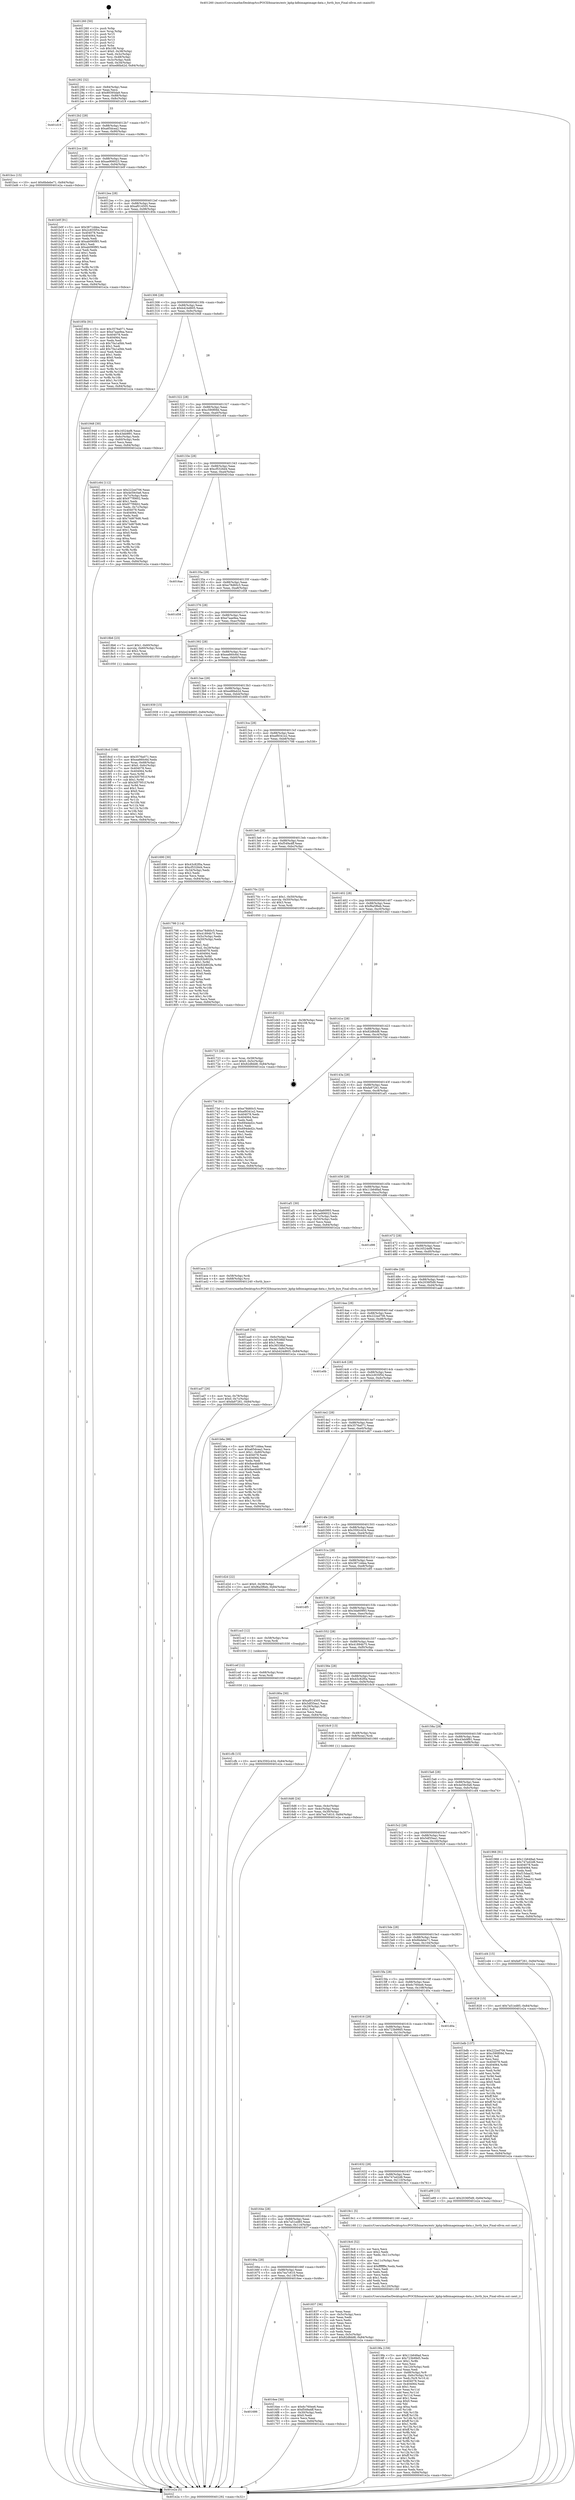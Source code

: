 digraph "0x401260" {
  label = "0x401260 (/mnt/c/Users/mathe/Desktop/tcc/POCII/binaries/extr_kphp-kdbimageimage-data.c_forth_bye_Final-ollvm.out::main(0))"
  labelloc = "t"
  node[shape=record]

  Entry [label="",width=0.3,height=0.3,shape=circle,fillcolor=black,style=filled]
  "0x401292" [label="{
     0x401292 [32]\l
     | [instrs]\l
     &nbsp;&nbsp;0x401292 \<+6\>: mov -0x84(%rbp),%eax\l
     &nbsp;&nbsp;0x401298 \<+2\>: mov %eax,%ecx\l
     &nbsp;&nbsp;0x40129a \<+6\>: sub $0x89395da9,%ecx\l
     &nbsp;&nbsp;0x4012a0 \<+6\>: mov %eax,-0x88(%rbp)\l
     &nbsp;&nbsp;0x4012a6 \<+6\>: mov %ecx,-0x8c(%rbp)\l
     &nbsp;&nbsp;0x4012ac \<+6\>: je 0000000000401d19 \<main+0xab9\>\l
  }"]
  "0x401d19" [label="{
     0x401d19\l
  }", style=dashed]
  "0x4012b2" [label="{
     0x4012b2 [28]\l
     | [instrs]\l
     &nbsp;&nbsp;0x4012b2 \<+5\>: jmp 00000000004012b7 \<main+0x57\>\l
     &nbsp;&nbsp;0x4012b7 \<+6\>: mov -0x88(%rbp),%eax\l
     &nbsp;&nbsp;0x4012bd \<+5\>: sub $0xa65dcea2,%eax\l
     &nbsp;&nbsp;0x4012c2 \<+6\>: mov %eax,-0x90(%rbp)\l
     &nbsp;&nbsp;0x4012c8 \<+6\>: je 0000000000401bcc \<main+0x96c\>\l
  }"]
  Exit [label="",width=0.3,height=0.3,shape=circle,fillcolor=black,style=filled,peripheries=2]
  "0x401bcc" [label="{
     0x401bcc [15]\l
     | [instrs]\l
     &nbsp;&nbsp;0x401bcc \<+10\>: movl $0x6bdebe71,-0x84(%rbp)\l
     &nbsp;&nbsp;0x401bd6 \<+5\>: jmp 0000000000401e2a \<main+0xbca\>\l
  }"]
  "0x4012ce" [label="{
     0x4012ce [28]\l
     | [instrs]\l
     &nbsp;&nbsp;0x4012ce \<+5\>: jmp 00000000004012d3 \<main+0x73\>\l
     &nbsp;&nbsp;0x4012d3 \<+6\>: mov -0x88(%rbp),%eax\l
     &nbsp;&nbsp;0x4012d9 \<+5\>: sub $0xae906023,%eax\l
     &nbsp;&nbsp;0x4012de \<+6\>: mov %eax,-0x94(%rbp)\l
     &nbsp;&nbsp;0x4012e4 \<+6\>: je 0000000000401b0f \<main+0x8af\>\l
  }"]
  "0x401cfb" [label="{
     0x401cfb [15]\l
     | [instrs]\l
     &nbsp;&nbsp;0x401cfb \<+10\>: movl $0x3592c434,-0x84(%rbp)\l
     &nbsp;&nbsp;0x401d05 \<+5\>: jmp 0000000000401e2a \<main+0xbca\>\l
  }"]
  "0x401b0f" [label="{
     0x401b0f [91]\l
     | [instrs]\l
     &nbsp;&nbsp;0x401b0f \<+5\>: mov $0x3871ddea,%eax\l
     &nbsp;&nbsp;0x401b14 \<+5\>: mov $0x2c835f54,%ecx\l
     &nbsp;&nbsp;0x401b19 \<+7\>: mov 0x404078,%edx\l
     &nbsp;&nbsp;0x401b20 \<+7\>: mov 0x404064,%esi\l
     &nbsp;&nbsp;0x401b27 \<+2\>: mov %edx,%edi\l
     &nbsp;&nbsp;0x401b29 \<+6\>: add $0xab090f85,%edi\l
     &nbsp;&nbsp;0x401b2f \<+3\>: sub $0x1,%edi\l
     &nbsp;&nbsp;0x401b32 \<+6\>: sub $0xab090f85,%edi\l
     &nbsp;&nbsp;0x401b38 \<+3\>: imul %edi,%edx\l
     &nbsp;&nbsp;0x401b3b \<+3\>: and $0x1,%edx\l
     &nbsp;&nbsp;0x401b3e \<+3\>: cmp $0x0,%edx\l
     &nbsp;&nbsp;0x401b41 \<+4\>: sete %r8b\l
     &nbsp;&nbsp;0x401b45 \<+3\>: cmp $0xa,%esi\l
     &nbsp;&nbsp;0x401b48 \<+4\>: setl %r9b\l
     &nbsp;&nbsp;0x401b4c \<+3\>: mov %r8b,%r10b\l
     &nbsp;&nbsp;0x401b4f \<+3\>: and %r9b,%r10b\l
     &nbsp;&nbsp;0x401b52 \<+3\>: xor %r9b,%r8b\l
     &nbsp;&nbsp;0x401b55 \<+3\>: or %r8b,%r10b\l
     &nbsp;&nbsp;0x401b58 \<+4\>: test $0x1,%r10b\l
     &nbsp;&nbsp;0x401b5c \<+3\>: cmovne %ecx,%eax\l
     &nbsp;&nbsp;0x401b5f \<+6\>: mov %eax,-0x84(%rbp)\l
     &nbsp;&nbsp;0x401b65 \<+5\>: jmp 0000000000401e2a \<main+0xbca\>\l
  }"]
  "0x4012ea" [label="{
     0x4012ea [28]\l
     | [instrs]\l
     &nbsp;&nbsp;0x4012ea \<+5\>: jmp 00000000004012ef \<main+0x8f\>\l
     &nbsp;&nbsp;0x4012ef \<+6\>: mov -0x88(%rbp),%eax\l
     &nbsp;&nbsp;0x4012f5 \<+5\>: sub $0xaf014505,%eax\l
     &nbsp;&nbsp;0x4012fa \<+6\>: mov %eax,-0x98(%rbp)\l
     &nbsp;&nbsp;0x401300 \<+6\>: je 000000000040185b \<main+0x5fb\>\l
  }"]
  "0x401cef" [label="{
     0x401cef [12]\l
     | [instrs]\l
     &nbsp;&nbsp;0x401cef \<+4\>: mov -0x68(%rbp),%rax\l
     &nbsp;&nbsp;0x401cf3 \<+3\>: mov %rax,%rdi\l
     &nbsp;&nbsp;0x401cf6 \<+5\>: call 0000000000401030 \<free@plt\>\l
     | [calls]\l
     &nbsp;&nbsp;0x401030 \{1\} (unknown)\l
  }"]
  "0x40185b" [label="{
     0x40185b [91]\l
     | [instrs]\l
     &nbsp;&nbsp;0x40185b \<+5\>: mov $0x3576a071,%eax\l
     &nbsp;&nbsp;0x401860 \<+5\>: mov $0xe7aae9ea,%ecx\l
     &nbsp;&nbsp;0x401865 \<+7\>: mov 0x404078,%edx\l
     &nbsp;&nbsp;0x40186c \<+7\>: mov 0x404064,%esi\l
     &nbsp;&nbsp;0x401873 \<+2\>: mov %edx,%edi\l
     &nbsp;&nbsp;0x401875 \<+6\>: sub $0x70a1a0bb,%edi\l
     &nbsp;&nbsp;0x40187b \<+3\>: sub $0x1,%edi\l
     &nbsp;&nbsp;0x40187e \<+6\>: add $0x70a1a0bb,%edi\l
     &nbsp;&nbsp;0x401884 \<+3\>: imul %edi,%edx\l
     &nbsp;&nbsp;0x401887 \<+3\>: and $0x1,%edx\l
     &nbsp;&nbsp;0x40188a \<+3\>: cmp $0x0,%edx\l
     &nbsp;&nbsp;0x40188d \<+4\>: sete %r8b\l
     &nbsp;&nbsp;0x401891 \<+3\>: cmp $0xa,%esi\l
     &nbsp;&nbsp;0x401894 \<+4\>: setl %r9b\l
     &nbsp;&nbsp;0x401898 \<+3\>: mov %r8b,%r10b\l
     &nbsp;&nbsp;0x40189b \<+3\>: and %r9b,%r10b\l
     &nbsp;&nbsp;0x40189e \<+3\>: xor %r9b,%r8b\l
     &nbsp;&nbsp;0x4018a1 \<+3\>: or %r8b,%r10b\l
     &nbsp;&nbsp;0x4018a4 \<+4\>: test $0x1,%r10b\l
     &nbsp;&nbsp;0x4018a8 \<+3\>: cmovne %ecx,%eax\l
     &nbsp;&nbsp;0x4018ab \<+6\>: mov %eax,-0x84(%rbp)\l
     &nbsp;&nbsp;0x4018b1 \<+5\>: jmp 0000000000401e2a \<main+0xbca\>\l
  }"]
  "0x401306" [label="{
     0x401306 [28]\l
     | [instrs]\l
     &nbsp;&nbsp;0x401306 \<+5\>: jmp 000000000040130b \<main+0xab\>\l
     &nbsp;&nbsp;0x40130b \<+6\>: mov -0x88(%rbp),%eax\l
     &nbsp;&nbsp;0x401311 \<+5\>: sub $0xb424d605,%eax\l
     &nbsp;&nbsp;0x401316 \<+6\>: mov %eax,-0x9c(%rbp)\l
     &nbsp;&nbsp;0x40131c \<+6\>: je 0000000000401948 \<main+0x6e8\>\l
  }"]
  "0x401ad7" [label="{
     0x401ad7 [26]\l
     | [instrs]\l
     &nbsp;&nbsp;0x401ad7 \<+4\>: mov %rax,-0x78(%rbp)\l
     &nbsp;&nbsp;0x401adb \<+7\>: movl $0x0,-0x7c(%rbp)\l
     &nbsp;&nbsp;0x401ae2 \<+10\>: movl $0xfa97261,-0x84(%rbp)\l
     &nbsp;&nbsp;0x401aec \<+5\>: jmp 0000000000401e2a \<main+0xbca\>\l
  }"]
  "0x401948" [label="{
     0x401948 [30]\l
     | [instrs]\l
     &nbsp;&nbsp;0x401948 \<+5\>: mov $0x16524ef8,%eax\l
     &nbsp;&nbsp;0x40194d \<+5\>: mov $0x43eb9f91,%ecx\l
     &nbsp;&nbsp;0x401952 \<+3\>: mov -0x6c(%rbp),%edx\l
     &nbsp;&nbsp;0x401955 \<+3\>: cmp -0x60(%rbp),%edx\l
     &nbsp;&nbsp;0x401958 \<+3\>: cmovl %ecx,%eax\l
     &nbsp;&nbsp;0x40195b \<+6\>: mov %eax,-0x84(%rbp)\l
     &nbsp;&nbsp;0x401961 \<+5\>: jmp 0000000000401e2a \<main+0xbca\>\l
  }"]
  "0x401322" [label="{
     0x401322 [28]\l
     | [instrs]\l
     &nbsp;&nbsp;0x401322 \<+5\>: jmp 0000000000401327 \<main+0xc7\>\l
     &nbsp;&nbsp;0x401327 \<+6\>: mov -0x88(%rbp),%eax\l
     &nbsp;&nbsp;0x40132d \<+5\>: sub $0xc590f09d,%eax\l
     &nbsp;&nbsp;0x401332 \<+6\>: mov %eax,-0xa0(%rbp)\l
     &nbsp;&nbsp;0x401338 \<+6\>: je 0000000000401c64 \<main+0xa04\>\l
  }"]
  "0x4019fa" [label="{
     0x4019fa [159]\l
     | [instrs]\l
     &nbsp;&nbsp;0x4019fa \<+5\>: mov $0x11b648ad,%ecx\l
     &nbsp;&nbsp;0x4019ff \<+5\>: mov $0x723b99d5,%edx\l
     &nbsp;&nbsp;0x401a04 \<+3\>: mov $0x1,%r8b\l
     &nbsp;&nbsp;0x401a07 \<+2\>: xor %esi,%esi\l
     &nbsp;&nbsp;0x401a09 \<+6\>: mov -0x120(%rbp),%edi\l
     &nbsp;&nbsp;0x401a0f \<+3\>: imul %eax,%edi\l
     &nbsp;&nbsp;0x401a12 \<+4\>: mov -0x68(%rbp),%r9\l
     &nbsp;&nbsp;0x401a16 \<+4\>: movslq -0x6c(%rbp),%r10\l
     &nbsp;&nbsp;0x401a1a \<+4\>: mov %edi,(%r9,%r10,4)\l
     &nbsp;&nbsp;0x401a1e \<+7\>: mov 0x404078,%eax\l
     &nbsp;&nbsp;0x401a25 \<+7\>: mov 0x404064,%edi\l
     &nbsp;&nbsp;0x401a2c \<+3\>: sub $0x1,%esi\l
     &nbsp;&nbsp;0x401a2f \<+3\>: mov %eax,%r11d\l
     &nbsp;&nbsp;0x401a32 \<+3\>: add %esi,%r11d\l
     &nbsp;&nbsp;0x401a35 \<+4\>: imul %r11d,%eax\l
     &nbsp;&nbsp;0x401a39 \<+3\>: and $0x1,%eax\l
     &nbsp;&nbsp;0x401a3c \<+3\>: cmp $0x0,%eax\l
     &nbsp;&nbsp;0x401a3f \<+3\>: sete %bl\l
     &nbsp;&nbsp;0x401a42 \<+3\>: cmp $0xa,%edi\l
     &nbsp;&nbsp;0x401a45 \<+4\>: setl %r14b\l
     &nbsp;&nbsp;0x401a49 \<+3\>: mov %bl,%r15b\l
     &nbsp;&nbsp;0x401a4c \<+4\>: xor $0xff,%r15b\l
     &nbsp;&nbsp;0x401a50 \<+3\>: mov %r14b,%r12b\l
     &nbsp;&nbsp;0x401a53 \<+4\>: xor $0xff,%r12b\l
     &nbsp;&nbsp;0x401a57 \<+4\>: xor $0x1,%r8b\l
     &nbsp;&nbsp;0x401a5b \<+3\>: mov %r15b,%r13b\l
     &nbsp;&nbsp;0x401a5e \<+4\>: and $0xff,%r13b\l
     &nbsp;&nbsp;0x401a62 \<+3\>: and %r8b,%bl\l
     &nbsp;&nbsp;0x401a65 \<+3\>: mov %r12b,%al\l
     &nbsp;&nbsp;0x401a68 \<+2\>: and $0xff,%al\l
     &nbsp;&nbsp;0x401a6a \<+3\>: and %r8b,%r14b\l
     &nbsp;&nbsp;0x401a6d \<+3\>: or %bl,%r13b\l
     &nbsp;&nbsp;0x401a70 \<+3\>: or %r14b,%al\l
     &nbsp;&nbsp;0x401a73 \<+3\>: xor %al,%r13b\l
     &nbsp;&nbsp;0x401a76 \<+3\>: or %r12b,%r15b\l
     &nbsp;&nbsp;0x401a79 \<+4\>: xor $0xff,%r15b\l
     &nbsp;&nbsp;0x401a7d \<+4\>: or $0x1,%r8b\l
     &nbsp;&nbsp;0x401a81 \<+3\>: and %r8b,%r15b\l
     &nbsp;&nbsp;0x401a84 \<+3\>: or %r15b,%r13b\l
     &nbsp;&nbsp;0x401a87 \<+4\>: test $0x1,%r13b\l
     &nbsp;&nbsp;0x401a8b \<+3\>: cmovne %edx,%ecx\l
     &nbsp;&nbsp;0x401a8e \<+6\>: mov %ecx,-0x84(%rbp)\l
     &nbsp;&nbsp;0x401a94 \<+5\>: jmp 0000000000401e2a \<main+0xbca\>\l
  }"]
  "0x401c64" [label="{
     0x401c64 [112]\l
     | [instrs]\l
     &nbsp;&nbsp;0x401c64 \<+5\>: mov $0x222ed706,%eax\l
     &nbsp;&nbsp;0x401c69 \<+5\>: mov $0x4e59c0a6,%ecx\l
     &nbsp;&nbsp;0x401c6e \<+3\>: mov -0x7c(%rbp),%edx\l
     &nbsp;&nbsp;0x401c71 \<+6\>: add $0x977f0602,%edx\l
     &nbsp;&nbsp;0x401c77 \<+3\>: add $0x1,%edx\l
     &nbsp;&nbsp;0x401c7a \<+6\>: sub $0x977f0602,%edx\l
     &nbsp;&nbsp;0x401c80 \<+3\>: mov %edx,-0x7c(%rbp)\l
     &nbsp;&nbsp;0x401c83 \<+7\>: mov 0x404078,%edx\l
     &nbsp;&nbsp;0x401c8a \<+7\>: mov 0x404064,%esi\l
     &nbsp;&nbsp;0x401c91 \<+2\>: mov %edx,%edi\l
     &nbsp;&nbsp;0x401c93 \<+6\>: sub $0x74d676d6,%edi\l
     &nbsp;&nbsp;0x401c99 \<+3\>: sub $0x1,%edi\l
     &nbsp;&nbsp;0x401c9c \<+6\>: add $0x74d676d6,%edi\l
     &nbsp;&nbsp;0x401ca2 \<+3\>: imul %edi,%edx\l
     &nbsp;&nbsp;0x401ca5 \<+3\>: and $0x1,%edx\l
     &nbsp;&nbsp;0x401ca8 \<+3\>: cmp $0x0,%edx\l
     &nbsp;&nbsp;0x401cab \<+4\>: sete %r8b\l
     &nbsp;&nbsp;0x401caf \<+3\>: cmp $0xa,%esi\l
     &nbsp;&nbsp;0x401cb2 \<+4\>: setl %r9b\l
     &nbsp;&nbsp;0x401cb6 \<+3\>: mov %r8b,%r10b\l
     &nbsp;&nbsp;0x401cb9 \<+3\>: and %r9b,%r10b\l
     &nbsp;&nbsp;0x401cbc \<+3\>: xor %r9b,%r8b\l
     &nbsp;&nbsp;0x401cbf \<+3\>: or %r8b,%r10b\l
     &nbsp;&nbsp;0x401cc2 \<+4\>: test $0x1,%r10b\l
     &nbsp;&nbsp;0x401cc6 \<+3\>: cmovne %ecx,%eax\l
     &nbsp;&nbsp;0x401cc9 \<+6\>: mov %eax,-0x84(%rbp)\l
     &nbsp;&nbsp;0x401ccf \<+5\>: jmp 0000000000401e2a \<main+0xbca\>\l
  }"]
  "0x40133e" [label="{
     0x40133e [28]\l
     | [instrs]\l
     &nbsp;&nbsp;0x40133e \<+5\>: jmp 0000000000401343 \<main+0xe3\>\l
     &nbsp;&nbsp;0x401343 \<+6\>: mov -0x88(%rbp),%eax\l
     &nbsp;&nbsp;0x401349 \<+5\>: sub $0xcf5326d4,%eax\l
     &nbsp;&nbsp;0x40134e \<+6\>: mov %eax,-0xa4(%rbp)\l
     &nbsp;&nbsp;0x401354 \<+6\>: je 00000000004016ae \<main+0x44e\>\l
  }"]
  "0x4019c6" [label="{
     0x4019c6 [52]\l
     | [instrs]\l
     &nbsp;&nbsp;0x4019c6 \<+2\>: xor %ecx,%ecx\l
     &nbsp;&nbsp;0x4019c8 \<+5\>: mov $0x2,%edx\l
     &nbsp;&nbsp;0x4019cd \<+6\>: mov %edx,-0x11c(%rbp)\l
     &nbsp;&nbsp;0x4019d3 \<+1\>: cltd\l
     &nbsp;&nbsp;0x4019d4 \<+6\>: mov -0x11c(%rbp),%esi\l
     &nbsp;&nbsp;0x4019da \<+2\>: idiv %esi\l
     &nbsp;&nbsp;0x4019dc \<+6\>: imul $0xfffffffe,%edx,%edx\l
     &nbsp;&nbsp;0x4019e2 \<+2\>: mov %ecx,%edi\l
     &nbsp;&nbsp;0x4019e4 \<+2\>: sub %edx,%edi\l
     &nbsp;&nbsp;0x4019e6 \<+2\>: mov %ecx,%edx\l
     &nbsp;&nbsp;0x4019e8 \<+3\>: sub $0x1,%edx\l
     &nbsp;&nbsp;0x4019eb \<+2\>: add %edx,%edi\l
     &nbsp;&nbsp;0x4019ed \<+2\>: sub %edi,%ecx\l
     &nbsp;&nbsp;0x4019ef \<+6\>: mov %ecx,-0x120(%rbp)\l
     &nbsp;&nbsp;0x4019f5 \<+5\>: call 0000000000401160 \<next_i\>\l
     | [calls]\l
     &nbsp;&nbsp;0x401160 \{1\} (/mnt/c/Users/mathe/Desktop/tcc/POCII/binaries/extr_kphp-kdbimageimage-data.c_forth_bye_Final-ollvm.out::next_i)\l
  }"]
  "0x4016ae" [label="{
     0x4016ae\l
  }", style=dashed]
  "0x40135a" [label="{
     0x40135a [28]\l
     | [instrs]\l
     &nbsp;&nbsp;0x40135a \<+5\>: jmp 000000000040135f \<main+0xff\>\l
     &nbsp;&nbsp;0x40135f \<+6\>: mov -0x88(%rbp),%eax\l
     &nbsp;&nbsp;0x401365 \<+5\>: sub $0xe78d60c5,%eax\l
     &nbsp;&nbsp;0x40136a \<+6\>: mov %eax,-0xa8(%rbp)\l
     &nbsp;&nbsp;0x401370 \<+6\>: je 0000000000401d58 \<main+0xaf8\>\l
  }"]
  "0x4018cd" [label="{
     0x4018cd [108]\l
     | [instrs]\l
     &nbsp;&nbsp;0x4018cd \<+5\>: mov $0x3576a071,%ecx\l
     &nbsp;&nbsp;0x4018d2 \<+5\>: mov $0xea660c6d,%edx\l
     &nbsp;&nbsp;0x4018d7 \<+4\>: mov %rax,-0x68(%rbp)\l
     &nbsp;&nbsp;0x4018db \<+7\>: movl $0x0,-0x6c(%rbp)\l
     &nbsp;&nbsp;0x4018e2 \<+7\>: mov 0x404078,%esi\l
     &nbsp;&nbsp;0x4018e9 \<+8\>: mov 0x404064,%r8d\l
     &nbsp;&nbsp;0x4018f1 \<+3\>: mov %esi,%r9d\l
     &nbsp;&nbsp;0x4018f4 \<+7\>: add $0x3d57951f,%r9d\l
     &nbsp;&nbsp;0x4018fb \<+4\>: sub $0x1,%r9d\l
     &nbsp;&nbsp;0x4018ff \<+7\>: sub $0x3d57951f,%r9d\l
     &nbsp;&nbsp;0x401906 \<+4\>: imul %r9d,%esi\l
     &nbsp;&nbsp;0x40190a \<+3\>: and $0x1,%esi\l
     &nbsp;&nbsp;0x40190d \<+3\>: cmp $0x0,%esi\l
     &nbsp;&nbsp;0x401910 \<+4\>: sete %r10b\l
     &nbsp;&nbsp;0x401914 \<+4\>: cmp $0xa,%r8d\l
     &nbsp;&nbsp;0x401918 \<+4\>: setl %r11b\l
     &nbsp;&nbsp;0x40191c \<+3\>: mov %r10b,%bl\l
     &nbsp;&nbsp;0x40191f \<+3\>: and %r11b,%bl\l
     &nbsp;&nbsp;0x401922 \<+3\>: xor %r11b,%r10b\l
     &nbsp;&nbsp;0x401925 \<+3\>: or %r10b,%bl\l
     &nbsp;&nbsp;0x401928 \<+3\>: test $0x1,%bl\l
     &nbsp;&nbsp;0x40192b \<+3\>: cmovne %edx,%ecx\l
     &nbsp;&nbsp;0x40192e \<+6\>: mov %ecx,-0x84(%rbp)\l
     &nbsp;&nbsp;0x401934 \<+5\>: jmp 0000000000401e2a \<main+0xbca\>\l
  }"]
  "0x401d58" [label="{
     0x401d58\l
  }", style=dashed]
  "0x401376" [label="{
     0x401376 [28]\l
     | [instrs]\l
     &nbsp;&nbsp;0x401376 \<+5\>: jmp 000000000040137b \<main+0x11b\>\l
     &nbsp;&nbsp;0x40137b \<+6\>: mov -0x88(%rbp),%eax\l
     &nbsp;&nbsp;0x401381 \<+5\>: sub $0xe7aae9ea,%eax\l
     &nbsp;&nbsp;0x401386 \<+6\>: mov %eax,-0xac(%rbp)\l
     &nbsp;&nbsp;0x40138c \<+6\>: je 00000000004018b6 \<main+0x656\>\l
  }"]
  "0x401723" [label="{
     0x401723 [26]\l
     | [instrs]\l
     &nbsp;&nbsp;0x401723 \<+4\>: mov %rax,-0x58(%rbp)\l
     &nbsp;&nbsp;0x401727 \<+7\>: movl $0x0,-0x5c(%rbp)\l
     &nbsp;&nbsp;0x40172e \<+10\>: movl $0x82d8dd8,-0x84(%rbp)\l
     &nbsp;&nbsp;0x401738 \<+5\>: jmp 0000000000401e2a \<main+0xbca\>\l
  }"]
  "0x4018b6" [label="{
     0x4018b6 [23]\l
     | [instrs]\l
     &nbsp;&nbsp;0x4018b6 \<+7\>: movl $0x1,-0x60(%rbp)\l
     &nbsp;&nbsp;0x4018bd \<+4\>: movslq -0x60(%rbp),%rax\l
     &nbsp;&nbsp;0x4018c1 \<+4\>: shl $0x2,%rax\l
     &nbsp;&nbsp;0x4018c5 \<+3\>: mov %rax,%rdi\l
     &nbsp;&nbsp;0x4018c8 \<+5\>: call 0000000000401050 \<malloc@plt\>\l
     | [calls]\l
     &nbsp;&nbsp;0x401050 \{1\} (unknown)\l
  }"]
  "0x401392" [label="{
     0x401392 [28]\l
     | [instrs]\l
     &nbsp;&nbsp;0x401392 \<+5\>: jmp 0000000000401397 \<main+0x137\>\l
     &nbsp;&nbsp;0x401397 \<+6\>: mov -0x88(%rbp),%eax\l
     &nbsp;&nbsp;0x40139d \<+5\>: sub $0xea660c6d,%eax\l
     &nbsp;&nbsp;0x4013a2 \<+6\>: mov %eax,-0xb0(%rbp)\l
     &nbsp;&nbsp;0x4013a8 \<+6\>: je 0000000000401939 \<main+0x6d9\>\l
  }"]
  "0x401686" [label="{
     0x401686\l
  }", style=dashed]
  "0x401939" [label="{
     0x401939 [15]\l
     | [instrs]\l
     &nbsp;&nbsp;0x401939 \<+10\>: movl $0xb424d605,-0x84(%rbp)\l
     &nbsp;&nbsp;0x401943 \<+5\>: jmp 0000000000401e2a \<main+0xbca\>\l
  }"]
  "0x4013ae" [label="{
     0x4013ae [28]\l
     | [instrs]\l
     &nbsp;&nbsp;0x4013ae \<+5\>: jmp 00000000004013b3 \<main+0x153\>\l
     &nbsp;&nbsp;0x4013b3 \<+6\>: mov -0x88(%rbp),%eax\l
     &nbsp;&nbsp;0x4013b9 \<+5\>: sub $0xed6fa42d,%eax\l
     &nbsp;&nbsp;0x4013be \<+6\>: mov %eax,-0xb4(%rbp)\l
     &nbsp;&nbsp;0x4013c4 \<+6\>: je 0000000000401690 \<main+0x430\>\l
  }"]
  "0x4016ee" [label="{
     0x4016ee [30]\l
     | [instrs]\l
     &nbsp;&nbsp;0x4016ee \<+5\>: mov $0x6c760ee6,%eax\l
     &nbsp;&nbsp;0x4016f3 \<+5\>: mov $0xf549a4ff,%ecx\l
     &nbsp;&nbsp;0x4016f8 \<+3\>: mov -0x30(%rbp),%edx\l
     &nbsp;&nbsp;0x4016fb \<+3\>: cmp $0x0,%edx\l
     &nbsp;&nbsp;0x4016fe \<+3\>: cmove %ecx,%eax\l
     &nbsp;&nbsp;0x401701 \<+6\>: mov %eax,-0x84(%rbp)\l
     &nbsp;&nbsp;0x401707 \<+5\>: jmp 0000000000401e2a \<main+0xbca\>\l
  }"]
  "0x401690" [label="{
     0x401690 [30]\l
     | [instrs]\l
     &nbsp;&nbsp;0x401690 \<+5\>: mov $0x43c82f0a,%eax\l
     &nbsp;&nbsp;0x401695 \<+5\>: mov $0xcf5326d4,%ecx\l
     &nbsp;&nbsp;0x40169a \<+3\>: mov -0x34(%rbp),%edx\l
     &nbsp;&nbsp;0x40169d \<+3\>: cmp $0x2,%edx\l
     &nbsp;&nbsp;0x4016a0 \<+3\>: cmovne %ecx,%eax\l
     &nbsp;&nbsp;0x4016a3 \<+6\>: mov %eax,-0x84(%rbp)\l
     &nbsp;&nbsp;0x4016a9 \<+5\>: jmp 0000000000401e2a \<main+0xbca\>\l
  }"]
  "0x4013ca" [label="{
     0x4013ca [28]\l
     | [instrs]\l
     &nbsp;&nbsp;0x4013ca \<+5\>: jmp 00000000004013cf \<main+0x16f\>\l
     &nbsp;&nbsp;0x4013cf \<+6\>: mov -0x88(%rbp),%eax\l
     &nbsp;&nbsp;0x4013d5 \<+5\>: sub $0xef9341e2,%eax\l
     &nbsp;&nbsp;0x4013da \<+6\>: mov %eax,-0xb8(%rbp)\l
     &nbsp;&nbsp;0x4013e0 \<+6\>: je 0000000000401798 \<main+0x538\>\l
  }"]
  "0x401e2a" [label="{
     0x401e2a [5]\l
     | [instrs]\l
     &nbsp;&nbsp;0x401e2a \<+5\>: jmp 0000000000401292 \<main+0x32\>\l
  }"]
  "0x401260" [label="{
     0x401260 [50]\l
     | [instrs]\l
     &nbsp;&nbsp;0x401260 \<+1\>: push %rbp\l
     &nbsp;&nbsp;0x401261 \<+3\>: mov %rsp,%rbp\l
     &nbsp;&nbsp;0x401264 \<+2\>: push %r15\l
     &nbsp;&nbsp;0x401266 \<+2\>: push %r14\l
     &nbsp;&nbsp;0x401268 \<+2\>: push %r13\l
     &nbsp;&nbsp;0x40126a \<+2\>: push %r12\l
     &nbsp;&nbsp;0x40126c \<+1\>: push %rbx\l
     &nbsp;&nbsp;0x40126d \<+7\>: sub $0x108,%rsp\l
     &nbsp;&nbsp;0x401274 \<+7\>: movl $0x0,-0x38(%rbp)\l
     &nbsp;&nbsp;0x40127b \<+3\>: mov %edi,-0x3c(%rbp)\l
     &nbsp;&nbsp;0x40127e \<+4\>: mov %rsi,-0x48(%rbp)\l
     &nbsp;&nbsp;0x401282 \<+3\>: mov -0x3c(%rbp),%edi\l
     &nbsp;&nbsp;0x401285 \<+3\>: mov %edi,-0x34(%rbp)\l
     &nbsp;&nbsp;0x401288 \<+10\>: movl $0xed6fa42d,-0x84(%rbp)\l
  }"]
  "0x40166a" [label="{
     0x40166a [28]\l
     | [instrs]\l
     &nbsp;&nbsp;0x40166a \<+5\>: jmp 000000000040166f \<main+0x40f\>\l
     &nbsp;&nbsp;0x40166f \<+6\>: mov -0x88(%rbp),%eax\l
     &nbsp;&nbsp;0x401675 \<+5\>: sub $0x7ea7c610,%eax\l
     &nbsp;&nbsp;0x40167a \<+6\>: mov %eax,-0x118(%rbp)\l
     &nbsp;&nbsp;0x401680 \<+6\>: je 00000000004016ee \<main+0x48e\>\l
  }"]
  "0x401798" [label="{
     0x401798 [114]\l
     | [instrs]\l
     &nbsp;&nbsp;0x401798 \<+5\>: mov $0xe78d60c5,%eax\l
     &nbsp;&nbsp;0x40179d \<+5\>: mov $0x41894b75,%ecx\l
     &nbsp;&nbsp;0x4017a2 \<+3\>: mov -0x5c(%rbp),%edx\l
     &nbsp;&nbsp;0x4017a5 \<+3\>: cmp -0x50(%rbp),%edx\l
     &nbsp;&nbsp;0x4017a8 \<+4\>: setl %sil\l
     &nbsp;&nbsp;0x4017ac \<+4\>: and $0x1,%sil\l
     &nbsp;&nbsp;0x4017b0 \<+4\>: mov %sil,-0x29(%rbp)\l
     &nbsp;&nbsp;0x4017b4 \<+7\>: mov 0x404078,%edx\l
     &nbsp;&nbsp;0x4017bb \<+7\>: mov 0x404064,%edi\l
     &nbsp;&nbsp;0x4017c2 \<+3\>: mov %edx,%r8d\l
     &nbsp;&nbsp;0x4017c5 \<+7\>: add $0x92b802fa,%r8d\l
     &nbsp;&nbsp;0x4017cc \<+4\>: sub $0x1,%r8d\l
     &nbsp;&nbsp;0x4017d0 \<+7\>: sub $0x92b802fa,%r8d\l
     &nbsp;&nbsp;0x4017d7 \<+4\>: imul %r8d,%edx\l
     &nbsp;&nbsp;0x4017db \<+3\>: and $0x1,%edx\l
     &nbsp;&nbsp;0x4017de \<+3\>: cmp $0x0,%edx\l
     &nbsp;&nbsp;0x4017e1 \<+4\>: sete %sil\l
     &nbsp;&nbsp;0x4017e5 \<+3\>: cmp $0xa,%edi\l
     &nbsp;&nbsp;0x4017e8 \<+4\>: setl %r9b\l
     &nbsp;&nbsp;0x4017ec \<+3\>: mov %sil,%r10b\l
     &nbsp;&nbsp;0x4017ef \<+3\>: and %r9b,%r10b\l
     &nbsp;&nbsp;0x4017f2 \<+3\>: xor %r9b,%sil\l
     &nbsp;&nbsp;0x4017f5 \<+3\>: or %sil,%r10b\l
     &nbsp;&nbsp;0x4017f8 \<+4\>: test $0x1,%r10b\l
     &nbsp;&nbsp;0x4017fc \<+3\>: cmovne %ecx,%eax\l
     &nbsp;&nbsp;0x4017ff \<+6\>: mov %eax,-0x84(%rbp)\l
     &nbsp;&nbsp;0x401805 \<+5\>: jmp 0000000000401e2a \<main+0xbca\>\l
  }"]
  "0x4013e6" [label="{
     0x4013e6 [28]\l
     | [instrs]\l
     &nbsp;&nbsp;0x4013e6 \<+5\>: jmp 00000000004013eb \<main+0x18b\>\l
     &nbsp;&nbsp;0x4013eb \<+6\>: mov -0x88(%rbp),%eax\l
     &nbsp;&nbsp;0x4013f1 \<+5\>: sub $0xf549a4ff,%eax\l
     &nbsp;&nbsp;0x4013f6 \<+6\>: mov %eax,-0xbc(%rbp)\l
     &nbsp;&nbsp;0x4013fc \<+6\>: je 000000000040170c \<main+0x4ac\>\l
  }"]
  "0x401837" [label="{
     0x401837 [36]\l
     | [instrs]\l
     &nbsp;&nbsp;0x401837 \<+2\>: xor %eax,%eax\l
     &nbsp;&nbsp;0x401839 \<+3\>: mov -0x5c(%rbp),%ecx\l
     &nbsp;&nbsp;0x40183c \<+2\>: mov %eax,%edx\l
     &nbsp;&nbsp;0x40183e \<+2\>: sub %ecx,%edx\l
     &nbsp;&nbsp;0x401840 \<+2\>: mov %eax,%ecx\l
     &nbsp;&nbsp;0x401842 \<+3\>: sub $0x1,%ecx\l
     &nbsp;&nbsp;0x401845 \<+2\>: add %ecx,%edx\l
     &nbsp;&nbsp;0x401847 \<+2\>: sub %edx,%eax\l
     &nbsp;&nbsp;0x401849 \<+3\>: mov %eax,-0x5c(%rbp)\l
     &nbsp;&nbsp;0x40184c \<+10\>: movl $0x82d8dd8,-0x84(%rbp)\l
     &nbsp;&nbsp;0x401856 \<+5\>: jmp 0000000000401e2a \<main+0xbca\>\l
  }"]
  "0x40170c" [label="{
     0x40170c [23]\l
     | [instrs]\l
     &nbsp;&nbsp;0x40170c \<+7\>: movl $0x1,-0x50(%rbp)\l
     &nbsp;&nbsp;0x401713 \<+4\>: movslq -0x50(%rbp),%rax\l
     &nbsp;&nbsp;0x401717 \<+4\>: shl $0x3,%rax\l
     &nbsp;&nbsp;0x40171b \<+3\>: mov %rax,%rdi\l
     &nbsp;&nbsp;0x40171e \<+5\>: call 0000000000401050 \<malloc@plt\>\l
     | [calls]\l
     &nbsp;&nbsp;0x401050 \{1\} (unknown)\l
  }"]
  "0x401402" [label="{
     0x401402 [28]\l
     | [instrs]\l
     &nbsp;&nbsp;0x401402 \<+5\>: jmp 0000000000401407 \<main+0x1a7\>\l
     &nbsp;&nbsp;0x401407 \<+6\>: mov -0x88(%rbp),%eax\l
     &nbsp;&nbsp;0x40140d \<+5\>: sub $0xf6a5f6eb,%eax\l
     &nbsp;&nbsp;0x401412 \<+6\>: mov %eax,-0xc0(%rbp)\l
     &nbsp;&nbsp;0x401418 \<+6\>: je 0000000000401d43 \<main+0xae3\>\l
  }"]
  "0x40164e" [label="{
     0x40164e [28]\l
     | [instrs]\l
     &nbsp;&nbsp;0x40164e \<+5\>: jmp 0000000000401653 \<main+0x3f3\>\l
     &nbsp;&nbsp;0x401653 \<+6\>: mov -0x88(%rbp),%eax\l
     &nbsp;&nbsp;0x401659 \<+5\>: sub $0x7a51ed85,%eax\l
     &nbsp;&nbsp;0x40165e \<+6\>: mov %eax,-0x114(%rbp)\l
     &nbsp;&nbsp;0x401664 \<+6\>: je 0000000000401837 \<main+0x5d7\>\l
  }"]
  "0x401d43" [label="{
     0x401d43 [21]\l
     | [instrs]\l
     &nbsp;&nbsp;0x401d43 \<+3\>: mov -0x38(%rbp),%eax\l
     &nbsp;&nbsp;0x401d46 \<+7\>: add $0x108,%rsp\l
     &nbsp;&nbsp;0x401d4d \<+1\>: pop %rbx\l
     &nbsp;&nbsp;0x401d4e \<+2\>: pop %r12\l
     &nbsp;&nbsp;0x401d50 \<+2\>: pop %r13\l
     &nbsp;&nbsp;0x401d52 \<+2\>: pop %r14\l
     &nbsp;&nbsp;0x401d54 \<+2\>: pop %r15\l
     &nbsp;&nbsp;0x401d56 \<+1\>: pop %rbp\l
     &nbsp;&nbsp;0x401d57 \<+1\>: ret\l
  }"]
  "0x40141e" [label="{
     0x40141e [28]\l
     | [instrs]\l
     &nbsp;&nbsp;0x40141e \<+5\>: jmp 0000000000401423 \<main+0x1c3\>\l
     &nbsp;&nbsp;0x401423 \<+6\>: mov -0x88(%rbp),%eax\l
     &nbsp;&nbsp;0x401429 \<+5\>: sub $0x82d8dd8,%eax\l
     &nbsp;&nbsp;0x40142e \<+6\>: mov %eax,-0xc4(%rbp)\l
     &nbsp;&nbsp;0x401434 \<+6\>: je 000000000040173d \<main+0x4dd\>\l
  }"]
  "0x4019c1" [label="{
     0x4019c1 [5]\l
     | [instrs]\l
     &nbsp;&nbsp;0x4019c1 \<+5\>: call 0000000000401160 \<next_i\>\l
     | [calls]\l
     &nbsp;&nbsp;0x401160 \{1\} (/mnt/c/Users/mathe/Desktop/tcc/POCII/binaries/extr_kphp-kdbimageimage-data.c_forth_bye_Final-ollvm.out::next_i)\l
  }"]
  "0x40173d" [label="{
     0x40173d [91]\l
     | [instrs]\l
     &nbsp;&nbsp;0x40173d \<+5\>: mov $0xe78d60c5,%eax\l
     &nbsp;&nbsp;0x401742 \<+5\>: mov $0xef9341e2,%ecx\l
     &nbsp;&nbsp;0x401747 \<+7\>: mov 0x404078,%edx\l
     &nbsp;&nbsp;0x40174e \<+7\>: mov 0x404064,%esi\l
     &nbsp;&nbsp;0x401755 \<+2\>: mov %edx,%edi\l
     &nbsp;&nbsp;0x401757 \<+6\>: sub $0x694ded2c,%edi\l
     &nbsp;&nbsp;0x40175d \<+3\>: sub $0x1,%edi\l
     &nbsp;&nbsp;0x401760 \<+6\>: add $0x694ded2c,%edi\l
     &nbsp;&nbsp;0x401766 \<+3\>: imul %edi,%edx\l
     &nbsp;&nbsp;0x401769 \<+3\>: and $0x1,%edx\l
     &nbsp;&nbsp;0x40176c \<+3\>: cmp $0x0,%edx\l
     &nbsp;&nbsp;0x40176f \<+4\>: sete %r8b\l
     &nbsp;&nbsp;0x401773 \<+3\>: cmp $0xa,%esi\l
     &nbsp;&nbsp;0x401776 \<+4\>: setl %r9b\l
     &nbsp;&nbsp;0x40177a \<+3\>: mov %r8b,%r10b\l
     &nbsp;&nbsp;0x40177d \<+3\>: and %r9b,%r10b\l
     &nbsp;&nbsp;0x401780 \<+3\>: xor %r9b,%r8b\l
     &nbsp;&nbsp;0x401783 \<+3\>: or %r8b,%r10b\l
     &nbsp;&nbsp;0x401786 \<+4\>: test $0x1,%r10b\l
     &nbsp;&nbsp;0x40178a \<+3\>: cmovne %ecx,%eax\l
     &nbsp;&nbsp;0x40178d \<+6\>: mov %eax,-0x84(%rbp)\l
     &nbsp;&nbsp;0x401793 \<+5\>: jmp 0000000000401e2a \<main+0xbca\>\l
  }"]
  "0x40143a" [label="{
     0x40143a [28]\l
     | [instrs]\l
     &nbsp;&nbsp;0x40143a \<+5\>: jmp 000000000040143f \<main+0x1df\>\l
     &nbsp;&nbsp;0x40143f \<+6\>: mov -0x88(%rbp),%eax\l
     &nbsp;&nbsp;0x401445 \<+5\>: sub $0xfa97261,%eax\l
     &nbsp;&nbsp;0x40144a \<+6\>: mov %eax,-0xc8(%rbp)\l
     &nbsp;&nbsp;0x401450 \<+6\>: je 0000000000401af1 \<main+0x891\>\l
  }"]
  "0x401632" [label="{
     0x401632 [28]\l
     | [instrs]\l
     &nbsp;&nbsp;0x401632 \<+5\>: jmp 0000000000401637 \<main+0x3d7\>\l
     &nbsp;&nbsp;0x401637 \<+6\>: mov -0x88(%rbp),%eax\l
     &nbsp;&nbsp;0x40163d \<+5\>: sub $0x747ed2d8,%eax\l
     &nbsp;&nbsp;0x401642 \<+6\>: mov %eax,-0x110(%rbp)\l
     &nbsp;&nbsp;0x401648 \<+6\>: je 00000000004019c1 \<main+0x761\>\l
  }"]
  "0x401af1" [label="{
     0x401af1 [30]\l
     | [instrs]\l
     &nbsp;&nbsp;0x401af1 \<+5\>: mov $0x3da60993,%eax\l
     &nbsp;&nbsp;0x401af6 \<+5\>: mov $0xae906023,%ecx\l
     &nbsp;&nbsp;0x401afb \<+3\>: mov -0x7c(%rbp),%edx\l
     &nbsp;&nbsp;0x401afe \<+3\>: cmp -0x50(%rbp),%edx\l
     &nbsp;&nbsp;0x401b01 \<+3\>: cmovl %ecx,%eax\l
     &nbsp;&nbsp;0x401b04 \<+6\>: mov %eax,-0x84(%rbp)\l
     &nbsp;&nbsp;0x401b0a \<+5\>: jmp 0000000000401e2a \<main+0xbca\>\l
  }"]
  "0x401456" [label="{
     0x401456 [28]\l
     | [instrs]\l
     &nbsp;&nbsp;0x401456 \<+5\>: jmp 000000000040145b \<main+0x1fb\>\l
     &nbsp;&nbsp;0x40145b \<+6\>: mov -0x88(%rbp),%eax\l
     &nbsp;&nbsp;0x401461 \<+5\>: sub $0x11b648ad,%eax\l
     &nbsp;&nbsp;0x401466 \<+6\>: mov %eax,-0xcc(%rbp)\l
     &nbsp;&nbsp;0x40146c \<+6\>: je 0000000000401d98 \<main+0xb38\>\l
  }"]
  "0x401a99" [label="{
     0x401a99 [15]\l
     | [instrs]\l
     &nbsp;&nbsp;0x401a99 \<+10\>: movl $0x2036f5d9,-0x84(%rbp)\l
     &nbsp;&nbsp;0x401aa3 \<+5\>: jmp 0000000000401e2a \<main+0xbca\>\l
  }"]
  "0x401d98" [label="{
     0x401d98\l
  }", style=dashed]
  "0x401472" [label="{
     0x401472 [28]\l
     | [instrs]\l
     &nbsp;&nbsp;0x401472 \<+5\>: jmp 0000000000401477 \<main+0x217\>\l
     &nbsp;&nbsp;0x401477 \<+6\>: mov -0x88(%rbp),%eax\l
     &nbsp;&nbsp;0x40147d \<+5\>: sub $0x16524ef8,%eax\l
     &nbsp;&nbsp;0x401482 \<+6\>: mov %eax,-0xd0(%rbp)\l
     &nbsp;&nbsp;0x401488 \<+6\>: je 0000000000401aca \<main+0x86a\>\l
  }"]
  "0x401616" [label="{
     0x401616 [28]\l
     | [instrs]\l
     &nbsp;&nbsp;0x401616 \<+5\>: jmp 000000000040161b \<main+0x3bb\>\l
     &nbsp;&nbsp;0x40161b \<+6\>: mov -0x88(%rbp),%eax\l
     &nbsp;&nbsp;0x401621 \<+5\>: sub $0x723b99d5,%eax\l
     &nbsp;&nbsp;0x401626 \<+6\>: mov %eax,-0x10c(%rbp)\l
     &nbsp;&nbsp;0x40162c \<+6\>: je 0000000000401a99 \<main+0x839\>\l
  }"]
  "0x401aca" [label="{
     0x401aca [13]\l
     | [instrs]\l
     &nbsp;&nbsp;0x401aca \<+4\>: mov -0x58(%rbp),%rdi\l
     &nbsp;&nbsp;0x401ace \<+4\>: mov -0x68(%rbp),%rsi\l
     &nbsp;&nbsp;0x401ad2 \<+5\>: call 0000000000401240 \<forth_bye\>\l
     | [calls]\l
     &nbsp;&nbsp;0x401240 \{1\} (/mnt/c/Users/mathe/Desktop/tcc/POCII/binaries/extr_kphp-kdbimageimage-data.c_forth_bye_Final-ollvm.out::forth_bye)\l
  }"]
  "0x40148e" [label="{
     0x40148e [28]\l
     | [instrs]\l
     &nbsp;&nbsp;0x40148e \<+5\>: jmp 0000000000401493 \<main+0x233\>\l
     &nbsp;&nbsp;0x401493 \<+6\>: mov -0x88(%rbp),%eax\l
     &nbsp;&nbsp;0x401499 \<+5\>: sub $0x2036f5d9,%eax\l
     &nbsp;&nbsp;0x40149e \<+6\>: mov %eax,-0xd4(%rbp)\l
     &nbsp;&nbsp;0x4014a4 \<+6\>: je 0000000000401aa8 \<main+0x848\>\l
  }"]
  "0x401d0a" [label="{
     0x401d0a\l
  }", style=dashed]
  "0x401aa8" [label="{
     0x401aa8 [34]\l
     | [instrs]\l
     &nbsp;&nbsp;0x401aa8 \<+3\>: mov -0x6c(%rbp),%eax\l
     &nbsp;&nbsp;0x401aab \<+5\>: sub $0x36538bf,%eax\l
     &nbsp;&nbsp;0x401ab0 \<+3\>: add $0x1,%eax\l
     &nbsp;&nbsp;0x401ab3 \<+5\>: add $0x36538bf,%eax\l
     &nbsp;&nbsp;0x401ab8 \<+3\>: mov %eax,-0x6c(%rbp)\l
     &nbsp;&nbsp;0x401abb \<+10\>: movl $0xb424d605,-0x84(%rbp)\l
     &nbsp;&nbsp;0x401ac5 \<+5\>: jmp 0000000000401e2a \<main+0xbca\>\l
  }"]
  "0x4014aa" [label="{
     0x4014aa [28]\l
     | [instrs]\l
     &nbsp;&nbsp;0x4014aa \<+5\>: jmp 00000000004014af \<main+0x24f\>\l
     &nbsp;&nbsp;0x4014af \<+6\>: mov -0x88(%rbp),%eax\l
     &nbsp;&nbsp;0x4014b5 \<+5\>: sub $0x222ed706,%eax\l
     &nbsp;&nbsp;0x4014ba \<+6\>: mov %eax,-0xd8(%rbp)\l
     &nbsp;&nbsp;0x4014c0 \<+6\>: je 0000000000401e0b \<main+0xbab\>\l
  }"]
  "0x4015fa" [label="{
     0x4015fa [28]\l
     | [instrs]\l
     &nbsp;&nbsp;0x4015fa \<+5\>: jmp 00000000004015ff \<main+0x39f\>\l
     &nbsp;&nbsp;0x4015ff \<+6\>: mov -0x88(%rbp),%eax\l
     &nbsp;&nbsp;0x401605 \<+5\>: sub $0x6c760ee6,%eax\l
     &nbsp;&nbsp;0x40160a \<+6\>: mov %eax,-0x108(%rbp)\l
     &nbsp;&nbsp;0x401610 \<+6\>: je 0000000000401d0a \<main+0xaaa\>\l
  }"]
  "0x401e0b" [label="{
     0x401e0b\l
  }", style=dashed]
  "0x4014c6" [label="{
     0x4014c6 [28]\l
     | [instrs]\l
     &nbsp;&nbsp;0x4014c6 \<+5\>: jmp 00000000004014cb \<main+0x26b\>\l
     &nbsp;&nbsp;0x4014cb \<+6\>: mov -0x88(%rbp),%eax\l
     &nbsp;&nbsp;0x4014d1 \<+5\>: sub $0x2c835f54,%eax\l
     &nbsp;&nbsp;0x4014d6 \<+6\>: mov %eax,-0xdc(%rbp)\l
     &nbsp;&nbsp;0x4014dc \<+6\>: je 0000000000401b6a \<main+0x90a\>\l
  }"]
  "0x401bdb" [label="{
     0x401bdb [137]\l
     | [instrs]\l
     &nbsp;&nbsp;0x401bdb \<+5\>: mov $0x222ed706,%eax\l
     &nbsp;&nbsp;0x401be0 \<+5\>: mov $0xc590f09d,%ecx\l
     &nbsp;&nbsp;0x401be5 \<+2\>: mov $0x1,%dl\l
     &nbsp;&nbsp;0x401be7 \<+2\>: xor %esi,%esi\l
     &nbsp;&nbsp;0x401be9 \<+7\>: mov 0x404078,%edi\l
     &nbsp;&nbsp;0x401bf0 \<+8\>: mov 0x404064,%r8d\l
     &nbsp;&nbsp;0x401bf8 \<+3\>: sub $0x1,%esi\l
     &nbsp;&nbsp;0x401bfb \<+3\>: mov %edi,%r9d\l
     &nbsp;&nbsp;0x401bfe \<+3\>: add %esi,%r9d\l
     &nbsp;&nbsp;0x401c01 \<+4\>: imul %r9d,%edi\l
     &nbsp;&nbsp;0x401c05 \<+3\>: and $0x1,%edi\l
     &nbsp;&nbsp;0x401c08 \<+3\>: cmp $0x0,%edi\l
     &nbsp;&nbsp;0x401c0b \<+4\>: sete %r10b\l
     &nbsp;&nbsp;0x401c0f \<+4\>: cmp $0xa,%r8d\l
     &nbsp;&nbsp;0x401c13 \<+4\>: setl %r11b\l
     &nbsp;&nbsp;0x401c17 \<+3\>: mov %r10b,%bl\l
     &nbsp;&nbsp;0x401c1a \<+3\>: xor $0xff,%bl\l
     &nbsp;&nbsp;0x401c1d \<+3\>: mov %r11b,%r14b\l
     &nbsp;&nbsp;0x401c20 \<+4\>: xor $0xff,%r14b\l
     &nbsp;&nbsp;0x401c24 \<+3\>: xor $0x0,%dl\l
     &nbsp;&nbsp;0x401c27 \<+3\>: mov %bl,%r15b\l
     &nbsp;&nbsp;0x401c2a \<+4\>: and $0x0,%r15b\l
     &nbsp;&nbsp;0x401c2e \<+3\>: and %dl,%r10b\l
     &nbsp;&nbsp;0x401c31 \<+3\>: mov %r14b,%r12b\l
     &nbsp;&nbsp;0x401c34 \<+4\>: and $0x0,%r12b\l
     &nbsp;&nbsp;0x401c38 \<+3\>: and %dl,%r11b\l
     &nbsp;&nbsp;0x401c3b \<+3\>: or %r10b,%r15b\l
     &nbsp;&nbsp;0x401c3e \<+3\>: or %r11b,%r12b\l
     &nbsp;&nbsp;0x401c41 \<+3\>: xor %r12b,%r15b\l
     &nbsp;&nbsp;0x401c44 \<+3\>: or %r14b,%bl\l
     &nbsp;&nbsp;0x401c47 \<+3\>: xor $0xff,%bl\l
     &nbsp;&nbsp;0x401c4a \<+3\>: or $0x0,%dl\l
     &nbsp;&nbsp;0x401c4d \<+2\>: and %dl,%bl\l
     &nbsp;&nbsp;0x401c4f \<+3\>: or %bl,%r15b\l
     &nbsp;&nbsp;0x401c52 \<+4\>: test $0x1,%r15b\l
     &nbsp;&nbsp;0x401c56 \<+3\>: cmovne %ecx,%eax\l
     &nbsp;&nbsp;0x401c59 \<+6\>: mov %eax,-0x84(%rbp)\l
     &nbsp;&nbsp;0x401c5f \<+5\>: jmp 0000000000401e2a \<main+0xbca\>\l
  }"]
  "0x401b6a" [label="{
     0x401b6a [98]\l
     | [instrs]\l
     &nbsp;&nbsp;0x401b6a \<+5\>: mov $0x3871ddea,%eax\l
     &nbsp;&nbsp;0x401b6f \<+5\>: mov $0xa65dcea2,%ecx\l
     &nbsp;&nbsp;0x401b74 \<+7\>: movl $0x1,-0x80(%rbp)\l
     &nbsp;&nbsp;0x401b7b \<+7\>: mov 0x404078,%edx\l
     &nbsp;&nbsp;0x401b82 \<+7\>: mov 0x404064,%esi\l
     &nbsp;&nbsp;0x401b89 \<+2\>: mov %edx,%edi\l
     &nbsp;&nbsp;0x401b8b \<+6\>: add $0x8ae4bb99,%edi\l
     &nbsp;&nbsp;0x401b91 \<+3\>: sub $0x1,%edi\l
     &nbsp;&nbsp;0x401b94 \<+6\>: sub $0x8ae4bb99,%edi\l
     &nbsp;&nbsp;0x401b9a \<+3\>: imul %edi,%edx\l
     &nbsp;&nbsp;0x401b9d \<+3\>: and $0x1,%edx\l
     &nbsp;&nbsp;0x401ba0 \<+3\>: cmp $0x0,%edx\l
     &nbsp;&nbsp;0x401ba3 \<+4\>: sete %r8b\l
     &nbsp;&nbsp;0x401ba7 \<+3\>: cmp $0xa,%esi\l
     &nbsp;&nbsp;0x401baa \<+4\>: setl %r9b\l
     &nbsp;&nbsp;0x401bae \<+3\>: mov %r8b,%r10b\l
     &nbsp;&nbsp;0x401bb1 \<+3\>: and %r9b,%r10b\l
     &nbsp;&nbsp;0x401bb4 \<+3\>: xor %r9b,%r8b\l
     &nbsp;&nbsp;0x401bb7 \<+3\>: or %r8b,%r10b\l
     &nbsp;&nbsp;0x401bba \<+4\>: test $0x1,%r10b\l
     &nbsp;&nbsp;0x401bbe \<+3\>: cmovne %ecx,%eax\l
     &nbsp;&nbsp;0x401bc1 \<+6\>: mov %eax,-0x84(%rbp)\l
     &nbsp;&nbsp;0x401bc7 \<+5\>: jmp 0000000000401e2a \<main+0xbca\>\l
  }"]
  "0x4014e2" [label="{
     0x4014e2 [28]\l
     | [instrs]\l
     &nbsp;&nbsp;0x4014e2 \<+5\>: jmp 00000000004014e7 \<main+0x287\>\l
     &nbsp;&nbsp;0x4014e7 \<+6\>: mov -0x88(%rbp),%eax\l
     &nbsp;&nbsp;0x4014ed \<+5\>: sub $0x3576a071,%eax\l
     &nbsp;&nbsp;0x4014f2 \<+6\>: mov %eax,-0xe0(%rbp)\l
     &nbsp;&nbsp;0x4014f8 \<+6\>: je 0000000000401d67 \<main+0xb07\>\l
  }"]
  "0x4015de" [label="{
     0x4015de [28]\l
     | [instrs]\l
     &nbsp;&nbsp;0x4015de \<+5\>: jmp 00000000004015e3 \<main+0x383\>\l
     &nbsp;&nbsp;0x4015e3 \<+6\>: mov -0x88(%rbp),%eax\l
     &nbsp;&nbsp;0x4015e9 \<+5\>: sub $0x6bdebe71,%eax\l
     &nbsp;&nbsp;0x4015ee \<+6\>: mov %eax,-0x104(%rbp)\l
     &nbsp;&nbsp;0x4015f4 \<+6\>: je 0000000000401bdb \<main+0x97b\>\l
  }"]
  "0x401d67" [label="{
     0x401d67\l
  }", style=dashed]
  "0x4014fe" [label="{
     0x4014fe [28]\l
     | [instrs]\l
     &nbsp;&nbsp;0x4014fe \<+5\>: jmp 0000000000401503 \<main+0x2a3\>\l
     &nbsp;&nbsp;0x401503 \<+6\>: mov -0x88(%rbp),%eax\l
     &nbsp;&nbsp;0x401509 \<+5\>: sub $0x3592c434,%eax\l
     &nbsp;&nbsp;0x40150e \<+6\>: mov %eax,-0xe4(%rbp)\l
     &nbsp;&nbsp;0x401514 \<+6\>: je 0000000000401d2d \<main+0xacd\>\l
  }"]
  "0x401828" [label="{
     0x401828 [15]\l
     | [instrs]\l
     &nbsp;&nbsp;0x401828 \<+10\>: movl $0x7a51ed85,-0x84(%rbp)\l
     &nbsp;&nbsp;0x401832 \<+5\>: jmp 0000000000401e2a \<main+0xbca\>\l
  }"]
  "0x401d2d" [label="{
     0x401d2d [22]\l
     | [instrs]\l
     &nbsp;&nbsp;0x401d2d \<+7\>: movl $0x0,-0x38(%rbp)\l
     &nbsp;&nbsp;0x401d34 \<+10\>: movl $0xf6a5f6eb,-0x84(%rbp)\l
     &nbsp;&nbsp;0x401d3e \<+5\>: jmp 0000000000401e2a \<main+0xbca\>\l
  }"]
  "0x40151a" [label="{
     0x40151a [28]\l
     | [instrs]\l
     &nbsp;&nbsp;0x40151a \<+5\>: jmp 000000000040151f \<main+0x2bf\>\l
     &nbsp;&nbsp;0x40151f \<+6\>: mov -0x88(%rbp),%eax\l
     &nbsp;&nbsp;0x401525 \<+5\>: sub $0x3871ddea,%eax\l
     &nbsp;&nbsp;0x40152a \<+6\>: mov %eax,-0xe8(%rbp)\l
     &nbsp;&nbsp;0x401530 \<+6\>: je 0000000000401df5 \<main+0xb95\>\l
  }"]
  "0x4015c2" [label="{
     0x4015c2 [28]\l
     | [instrs]\l
     &nbsp;&nbsp;0x4015c2 \<+5\>: jmp 00000000004015c7 \<main+0x367\>\l
     &nbsp;&nbsp;0x4015c7 \<+6\>: mov -0x88(%rbp),%eax\l
     &nbsp;&nbsp;0x4015cd \<+5\>: sub $0x5df35ea1,%eax\l
     &nbsp;&nbsp;0x4015d2 \<+6\>: mov %eax,-0x100(%rbp)\l
     &nbsp;&nbsp;0x4015d8 \<+6\>: je 0000000000401828 \<main+0x5c8\>\l
  }"]
  "0x401df5" [label="{
     0x401df5\l
  }", style=dashed]
  "0x401536" [label="{
     0x401536 [28]\l
     | [instrs]\l
     &nbsp;&nbsp;0x401536 \<+5\>: jmp 000000000040153b \<main+0x2db\>\l
     &nbsp;&nbsp;0x40153b \<+6\>: mov -0x88(%rbp),%eax\l
     &nbsp;&nbsp;0x401541 \<+5\>: sub $0x3da60993,%eax\l
     &nbsp;&nbsp;0x401546 \<+6\>: mov %eax,-0xec(%rbp)\l
     &nbsp;&nbsp;0x40154c \<+6\>: je 0000000000401ce3 \<main+0xa83\>\l
  }"]
  "0x401cd4" [label="{
     0x401cd4 [15]\l
     | [instrs]\l
     &nbsp;&nbsp;0x401cd4 \<+10\>: movl $0xfa97261,-0x84(%rbp)\l
     &nbsp;&nbsp;0x401cde \<+5\>: jmp 0000000000401e2a \<main+0xbca\>\l
  }"]
  "0x401ce3" [label="{
     0x401ce3 [12]\l
     | [instrs]\l
     &nbsp;&nbsp;0x401ce3 \<+4\>: mov -0x58(%rbp),%rax\l
     &nbsp;&nbsp;0x401ce7 \<+3\>: mov %rax,%rdi\l
     &nbsp;&nbsp;0x401cea \<+5\>: call 0000000000401030 \<free@plt\>\l
     | [calls]\l
     &nbsp;&nbsp;0x401030 \{1\} (unknown)\l
  }"]
  "0x401552" [label="{
     0x401552 [28]\l
     | [instrs]\l
     &nbsp;&nbsp;0x401552 \<+5\>: jmp 0000000000401557 \<main+0x2f7\>\l
     &nbsp;&nbsp;0x401557 \<+6\>: mov -0x88(%rbp),%eax\l
     &nbsp;&nbsp;0x40155d \<+5\>: sub $0x41894b75,%eax\l
     &nbsp;&nbsp;0x401562 \<+6\>: mov %eax,-0xf0(%rbp)\l
     &nbsp;&nbsp;0x401568 \<+6\>: je 000000000040180a \<main+0x5aa\>\l
  }"]
  "0x4015a6" [label="{
     0x4015a6 [28]\l
     | [instrs]\l
     &nbsp;&nbsp;0x4015a6 \<+5\>: jmp 00000000004015ab \<main+0x34b\>\l
     &nbsp;&nbsp;0x4015ab \<+6\>: mov -0x88(%rbp),%eax\l
     &nbsp;&nbsp;0x4015b1 \<+5\>: sub $0x4e59c0a6,%eax\l
     &nbsp;&nbsp;0x4015b6 \<+6\>: mov %eax,-0xfc(%rbp)\l
     &nbsp;&nbsp;0x4015bc \<+6\>: je 0000000000401cd4 \<main+0xa74\>\l
  }"]
  "0x40180a" [label="{
     0x40180a [30]\l
     | [instrs]\l
     &nbsp;&nbsp;0x40180a \<+5\>: mov $0xaf014505,%eax\l
     &nbsp;&nbsp;0x40180f \<+5\>: mov $0x5df35ea1,%ecx\l
     &nbsp;&nbsp;0x401814 \<+3\>: mov -0x29(%rbp),%dl\l
     &nbsp;&nbsp;0x401817 \<+3\>: test $0x1,%dl\l
     &nbsp;&nbsp;0x40181a \<+3\>: cmovne %ecx,%eax\l
     &nbsp;&nbsp;0x40181d \<+6\>: mov %eax,-0x84(%rbp)\l
     &nbsp;&nbsp;0x401823 \<+5\>: jmp 0000000000401e2a \<main+0xbca\>\l
  }"]
  "0x40156e" [label="{
     0x40156e [28]\l
     | [instrs]\l
     &nbsp;&nbsp;0x40156e \<+5\>: jmp 0000000000401573 \<main+0x313\>\l
     &nbsp;&nbsp;0x401573 \<+6\>: mov -0x88(%rbp),%eax\l
     &nbsp;&nbsp;0x401579 \<+5\>: sub $0x43c82f0a,%eax\l
     &nbsp;&nbsp;0x40157e \<+6\>: mov %eax,-0xf4(%rbp)\l
     &nbsp;&nbsp;0x401584 \<+6\>: je 00000000004016c9 \<main+0x469\>\l
  }"]
  "0x401966" [label="{
     0x401966 [91]\l
     | [instrs]\l
     &nbsp;&nbsp;0x401966 \<+5\>: mov $0x11b648ad,%eax\l
     &nbsp;&nbsp;0x40196b \<+5\>: mov $0x747ed2d8,%ecx\l
     &nbsp;&nbsp;0x401970 \<+7\>: mov 0x404078,%edx\l
     &nbsp;&nbsp;0x401977 \<+7\>: mov 0x404064,%esi\l
     &nbsp;&nbsp;0x40197e \<+2\>: mov %edx,%edi\l
     &nbsp;&nbsp;0x401980 \<+6\>: sub $0xf15daa32,%edi\l
     &nbsp;&nbsp;0x401986 \<+3\>: sub $0x1,%edi\l
     &nbsp;&nbsp;0x401989 \<+6\>: add $0xf15daa32,%edi\l
     &nbsp;&nbsp;0x40198f \<+3\>: imul %edi,%edx\l
     &nbsp;&nbsp;0x401992 \<+3\>: and $0x1,%edx\l
     &nbsp;&nbsp;0x401995 \<+3\>: cmp $0x0,%edx\l
     &nbsp;&nbsp;0x401998 \<+4\>: sete %r8b\l
     &nbsp;&nbsp;0x40199c \<+3\>: cmp $0xa,%esi\l
     &nbsp;&nbsp;0x40199f \<+4\>: setl %r9b\l
     &nbsp;&nbsp;0x4019a3 \<+3\>: mov %r8b,%r10b\l
     &nbsp;&nbsp;0x4019a6 \<+3\>: and %r9b,%r10b\l
     &nbsp;&nbsp;0x4019a9 \<+3\>: xor %r9b,%r8b\l
     &nbsp;&nbsp;0x4019ac \<+3\>: or %r8b,%r10b\l
     &nbsp;&nbsp;0x4019af \<+4\>: test $0x1,%r10b\l
     &nbsp;&nbsp;0x4019b3 \<+3\>: cmovne %ecx,%eax\l
     &nbsp;&nbsp;0x4019b6 \<+6\>: mov %eax,-0x84(%rbp)\l
     &nbsp;&nbsp;0x4019bc \<+5\>: jmp 0000000000401e2a \<main+0xbca\>\l
  }"]
  "0x4016c9" [label="{
     0x4016c9 [13]\l
     | [instrs]\l
     &nbsp;&nbsp;0x4016c9 \<+4\>: mov -0x48(%rbp),%rax\l
     &nbsp;&nbsp;0x4016cd \<+4\>: mov 0x8(%rax),%rdi\l
     &nbsp;&nbsp;0x4016d1 \<+5\>: call 0000000000401060 \<atoi@plt\>\l
     | [calls]\l
     &nbsp;&nbsp;0x401060 \{1\} (unknown)\l
  }"]
  "0x40158a" [label="{
     0x40158a [28]\l
     | [instrs]\l
     &nbsp;&nbsp;0x40158a \<+5\>: jmp 000000000040158f \<main+0x32f\>\l
     &nbsp;&nbsp;0x40158f \<+6\>: mov -0x88(%rbp),%eax\l
     &nbsp;&nbsp;0x401595 \<+5\>: sub $0x43eb9f91,%eax\l
     &nbsp;&nbsp;0x40159a \<+6\>: mov %eax,-0xf8(%rbp)\l
     &nbsp;&nbsp;0x4015a0 \<+6\>: je 0000000000401966 \<main+0x706\>\l
  }"]
  "0x4016d6" [label="{
     0x4016d6 [24]\l
     | [instrs]\l
     &nbsp;&nbsp;0x4016d6 \<+3\>: mov %eax,-0x4c(%rbp)\l
     &nbsp;&nbsp;0x4016d9 \<+3\>: mov -0x4c(%rbp),%eax\l
     &nbsp;&nbsp;0x4016dc \<+3\>: mov %eax,-0x30(%rbp)\l
     &nbsp;&nbsp;0x4016df \<+10\>: movl $0x7ea7c610,-0x84(%rbp)\l
     &nbsp;&nbsp;0x4016e9 \<+5\>: jmp 0000000000401e2a \<main+0xbca\>\l
  }"]
  Entry -> "0x401260" [label=" 1"]
  "0x401292" -> "0x401d19" [label=" 0"]
  "0x401292" -> "0x4012b2" [label=" 33"]
  "0x401d43" -> Exit [label=" 1"]
  "0x4012b2" -> "0x401bcc" [label=" 1"]
  "0x4012b2" -> "0x4012ce" [label=" 32"]
  "0x401d2d" -> "0x401e2a" [label=" 1"]
  "0x4012ce" -> "0x401b0f" [label=" 1"]
  "0x4012ce" -> "0x4012ea" [label=" 31"]
  "0x401cfb" -> "0x401e2a" [label=" 1"]
  "0x4012ea" -> "0x40185b" [label=" 1"]
  "0x4012ea" -> "0x401306" [label=" 30"]
  "0x401cef" -> "0x401cfb" [label=" 1"]
  "0x401306" -> "0x401948" [label=" 2"]
  "0x401306" -> "0x401322" [label=" 28"]
  "0x401ce3" -> "0x401cef" [label=" 1"]
  "0x401322" -> "0x401c64" [label=" 1"]
  "0x401322" -> "0x40133e" [label=" 27"]
  "0x401cd4" -> "0x401e2a" [label=" 1"]
  "0x40133e" -> "0x4016ae" [label=" 0"]
  "0x40133e" -> "0x40135a" [label=" 27"]
  "0x401c64" -> "0x401e2a" [label=" 1"]
  "0x40135a" -> "0x401d58" [label=" 0"]
  "0x40135a" -> "0x401376" [label=" 27"]
  "0x401bdb" -> "0x401e2a" [label=" 1"]
  "0x401376" -> "0x4018b6" [label=" 1"]
  "0x401376" -> "0x401392" [label=" 26"]
  "0x401bcc" -> "0x401e2a" [label=" 1"]
  "0x401392" -> "0x401939" [label=" 1"]
  "0x401392" -> "0x4013ae" [label=" 25"]
  "0x401b6a" -> "0x401e2a" [label=" 1"]
  "0x4013ae" -> "0x401690" [label=" 1"]
  "0x4013ae" -> "0x4013ca" [label=" 24"]
  "0x401690" -> "0x401e2a" [label=" 1"]
  "0x401260" -> "0x401292" [label=" 1"]
  "0x401e2a" -> "0x401292" [label=" 32"]
  "0x401b0f" -> "0x401e2a" [label=" 1"]
  "0x4013ca" -> "0x401798" [label=" 2"]
  "0x4013ca" -> "0x4013e6" [label=" 22"]
  "0x401ad7" -> "0x401e2a" [label=" 1"]
  "0x4013e6" -> "0x40170c" [label=" 1"]
  "0x4013e6" -> "0x401402" [label=" 21"]
  "0x401aca" -> "0x401ad7" [label=" 1"]
  "0x401402" -> "0x401d43" [label=" 1"]
  "0x401402" -> "0x40141e" [label=" 20"]
  "0x401a99" -> "0x401e2a" [label=" 1"]
  "0x40141e" -> "0x40173d" [label=" 2"]
  "0x40141e" -> "0x40143a" [label=" 18"]
  "0x4019fa" -> "0x401e2a" [label=" 1"]
  "0x40143a" -> "0x401af1" [label=" 2"]
  "0x40143a" -> "0x401456" [label=" 16"]
  "0x4019c1" -> "0x4019c6" [label=" 1"]
  "0x401456" -> "0x401d98" [label=" 0"]
  "0x401456" -> "0x401472" [label=" 16"]
  "0x401966" -> "0x401e2a" [label=" 1"]
  "0x401472" -> "0x401aca" [label=" 1"]
  "0x401472" -> "0x40148e" [label=" 15"]
  "0x401939" -> "0x401e2a" [label=" 1"]
  "0x40148e" -> "0x401aa8" [label=" 1"]
  "0x40148e" -> "0x4014aa" [label=" 14"]
  "0x4018cd" -> "0x401e2a" [label=" 1"]
  "0x4014aa" -> "0x401e0b" [label=" 0"]
  "0x4014aa" -> "0x4014c6" [label=" 14"]
  "0x40185b" -> "0x401e2a" [label=" 1"]
  "0x4014c6" -> "0x401b6a" [label=" 1"]
  "0x4014c6" -> "0x4014e2" [label=" 13"]
  "0x401837" -> "0x401e2a" [label=" 1"]
  "0x4014e2" -> "0x401d67" [label=" 0"]
  "0x4014e2" -> "0x4014fe" [label=" 13"]
  "0x40180a" -> "0x401e2a" [label=" 2"]
  "0x4014fe" -> "0x401d2d" [label=" 1"]
  "0x4014fe" -> "0x40151a" [label=" 12"]
  "0x401798" -> "0x401e2a" [label=" 2"]
  "0x40151a" -> "0x401df5" [label=" 0"]
  "0x40151a" -> "0x401536" [label=" 12"]
  "0x401723" -> "0x401e2a" [label=" 1"]
  "0x401536" -> "0x401ce3" [label=" 1"]
  "0x401536" -> "0x401552" [label=" 11"]
  "0x40170c" -> "0x401723" [label=" 1"]
  "0x401552" -> "0x40180a" [label=" 2"]
  "0x401552" -> "0x40156e" [label=" 9"]
  "0x40166a" -> "0x401686" [label=" 0"]
  "0x40156e" -> "0x4016c9" [label=" 1"]
  "0x40156e" -> "0x40158a" [label=" 8"]
  "0x4016c9" -> "0x4016d6" [label=" 1"]
  "0x4016d6" -> "0x401e2a" [label=" 1"]
  "0x40166a" -> "0x4016ee" [label=" 1"]
  "0x40158a" -> "0x401966" [label=" 1"]
  "0x40158a" -> "0x4015a6" [label=" 7"]
  "0x4016ee" -> "0x401e2a" [label=" 1"]
  "0x4015a6" -> "0x401cd4" [label=" 1"]
  "0x4015a6" -> "0x4015c2" [label=" 6"]
  "0x40173d" -> "0x401e2a" [label=" 2"]
  "0x4015c2" -> "0x401828" [label=" 1"]
  "0x4015c2" -> "0x4015de" [label=" 5"]
  "0x401828" -> "0x401e2a" [label=" 1"]
  "0x4015de" -> "0x401bdb" [label=" 1"]
  "0x4015de" -> "0x4015fa" [label=" 4"]
  "0x4018b6" -> "0x4018cd" [label=" 1"]
  "0x4015fa" -> "0x401d0a" [label=" 0"]
  "0x4015fa" -> "0x401616" [label=" 4"]
  "0x401948" -> "0x401e2a" [label=" 2"]
  "0x401616" -> "0x401a99" [label=" 1"]
  "0x401616" -> "0x401632" [label=" 3"]
  "0x4019c6" -> "0x4019fa" [label=" 1"]
  "0x401632" -> "0x4019c1" [label=" 1"]
  "0x401632" -> "0x40164e" [label=" 2"]
  "0x401aa8" -> "0x401e2a" [label=" 1"]
  "0x40164e" -> "0x401837" [label=" 1"]
  "0x40164e" -> "0x40166a" [label=" 1"]
  "0x401af1" -> "0x401e2a" [label=" 2"]
}
